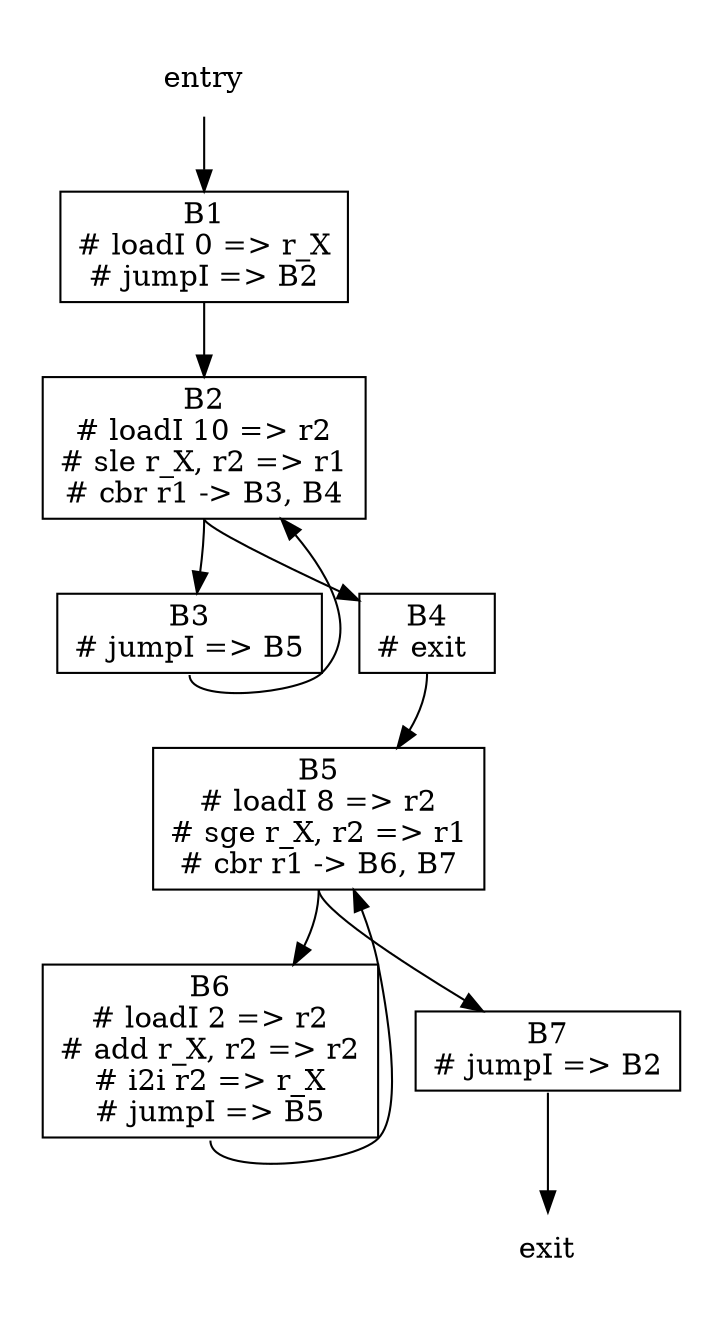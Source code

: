 digraph graphviz {
node [shape = none];
edge [tailport = s];
entry
subgraph cluster {
color="/x11/white"
B1 [fillcolor="/x11/white",shape=box, label = <B1<br/>
# loadI 0 =&gt; r_X<br/>
# jumpI =&gt; B2<br/>
>]
B1->B2
B2 [fillcolor="/x11/white",shape=box, label = <B2<br/>
# loadI 10 =&gt; r2<br/>
# sle r_X&#44; r2 =&gt; r1<br/>
# cbr r1 -&gt; B3, B4<br/>
>]
B2->B3
B3->B2
B2->B4
B3 [fillcolor="/x11/white",shape=box, label = <B3<br/>
# jumpI =&gt; B5<br/>
>]
B4->B5
B5 [fillcolor="/x11/white",shape=box, label = <B5<br/>
# loadI 8 =&gt; r2<br/>
# sge r_X&#44; r2 =&gt; r1<br/>
# cbr r1 -&gt; B6, B7<br/>
>]
B5->B6
B6->B5
B5->B7
B6 [fillcolor="/x11/white",shape=box, label = <B6<br/>
# loadI 2 =&gt; r2<br/>
# add r_X&#44; r2 =&gt; r2<br/>
# i2i r2 =&gt; r_X<br/>
# jumpI =&gt; B5<br/>
>]
B7 [fillcolor="/x11/white",shape=box, label = <B7<br/>
# jumpI =&gt; B2<br/>
>]
B4 [fillcolor="/x11/white",shape=box, label = <B4<br/>
# exit <br/>
>]
entry -> B1
B7 -> exit

}
}